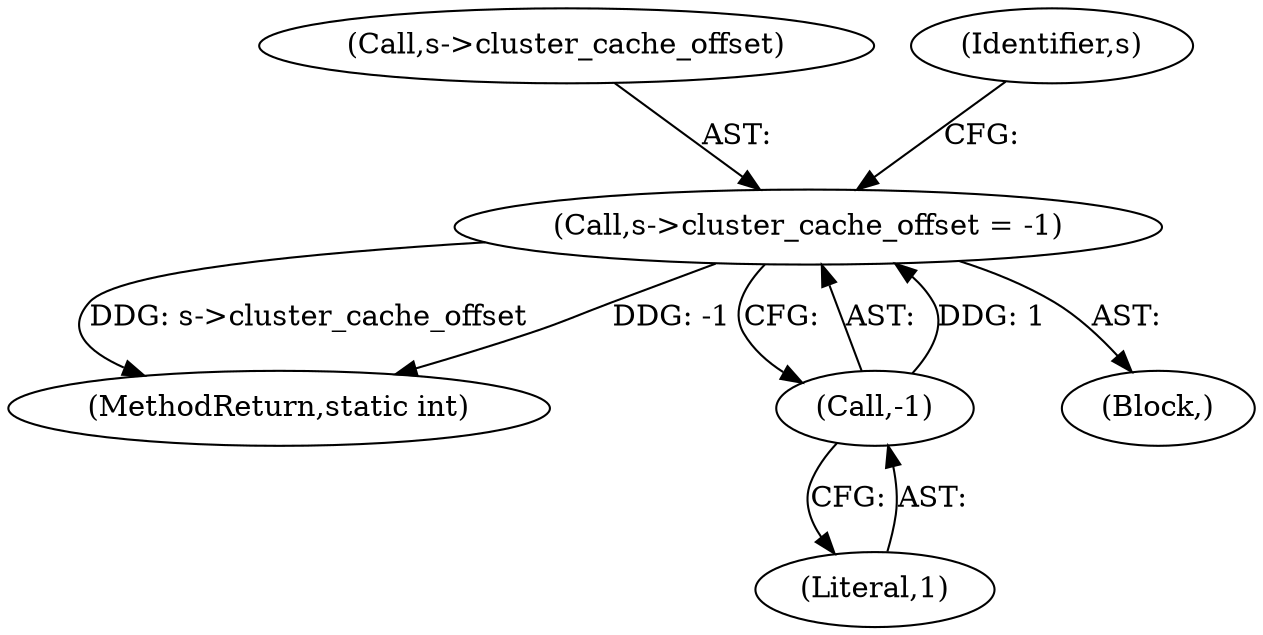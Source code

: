 digraph "0_qemu_6a83f8b5bec6f59e56cc49bd49e4c3f8f805d56f_0@pointer" {
"1001006" [label="(Call,s->cluster_cache_offset = -1)"];
"1001010" [label="(Call,-1)"];
"1001483" [label="(MethodReturn,static int)"];
"1000126" [label="(Block,)"];
"1001010" [label="(Call,-1)"];
"1001007" [label="(Call,s->cluster_cache_offset)"];
"1001006" [label="(Call,s->cluster_cache_offset = -1)"];
"1001014" [label="(Identifier,s)"];
"1001011" [label="(Literal,1)"];
"1001006" -> "1000126"  [label="AST: "];
"1001006" -> "1001010"  [label="CFG: "];
"1001007" -> "1001006"  [label="AST: "];
"1001010" -> "1001006"  [label="AST: "];
"1001014" -> "1001006"  [label="CFG: "];
"1001006" -> "1001483"  [label="DDG: s->cluster_cache_offset"];
"1001006" -> "1001483"  [label="DDG: -1"];
"1001010" -> "1001006"  [label="DDG: 1"];
"1001010" -> "1001011"  [label="CFG: "];
"1001011" -> "1001010"  [label="AST: "];
}
